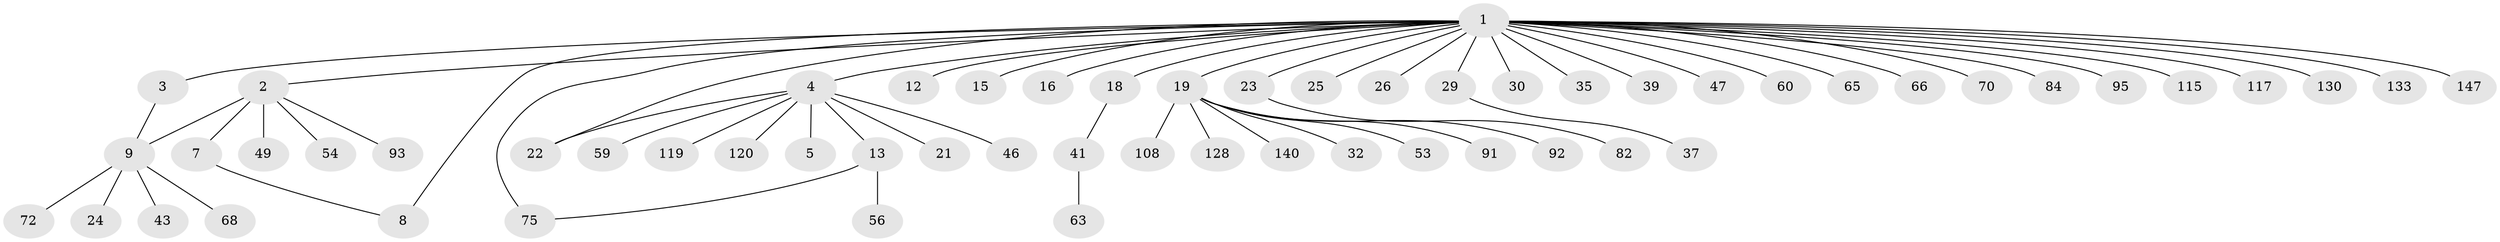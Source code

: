 // original degree distribution, {30: 0.006711409395973154, 7: 0.020134228187919462, 4: 0.040268456375838924, 12: 0.006711409395973154, 1: 0.6174496644295302, 2: 0.2080536912751678, 5: 0.020134228187919462, 6: 0.006711409395973154, 11: 0.006711409395973154, 8: 0.006711409395973154, 3: 0.06040268456375839}
// Generated by graph-tools (version 1.1) at 2025/18/03/04/25 18:18:28]
// undirected, 59 vertices, 62 edges
graph export_dot {
graph [start="1"]
  node [color=gray90,style=filled];
  1;
  2;
  3 [super="+33+77+67"];
  4 [super="+51+6+105"];
  5;
  7 [super="+42+17+50"];
  8 [super="+64+90+102+111+10+45"];
  9 [super="+14+11+113+38"];
  12;
  13 [super="+27+34+101+122+88+134+73+44"];
  15;
  16 [super="+138"];
  18 [super="+57+116+143+28+31+69"];
  19 [super="+20"];
  21 [super="+99+96+74"];
  22 [super="+103+132"];
  23 [super="+52+106+76"];
  24;
  25 [super="+104+83"];
  26 [super="+142+131+61"];
  29 [super="+36+48"];
  30;
  32;
  35;
  37 [super="+40+118"];
  39;
  41 [super="+58"];
  43 [super="+55"];
  46 [super="+71"];
  47;
  49 [super="+94"];
  53;
  54;
  56;
  59;
  60 [super="+107"];
  63;
  65;
  66;
  68;
  70 [super="+78"];
  72 [super="+87"];
  75 [super="+97+124+85"];
  82;
  84;
  91;
  92 [super="+112"];
  93;
  95 [super="+98"];
  108;
  115;
  117;
  119;
  120 [super="+149"];
  128;
  130;
  133;
  140;
  147;
  1 -- 2;
  1 -- 3;
  1 -- 4;
  1 -- 12;
  1 -- 15;
  1 -- 16;
  1 -- 18;
  1 -- 19;
  1 -- 22;
  1 -- 23;
  1 -- 25;
  1 -- 26;
  1 -- 29;
  1 -- 30;
  1 -- 35;
  1 -- 39;
  1 -- 47;
  1 -- 60;
  1 -- 65;
  1 -- 66;
  1 -- 70;
  1 -- 75;
  1 -- 84;
  1 -- 95;
  1 -- 115;
  1 -- 117;
  1 -- 130;
  1 -- 133;
  1 -- 147;
  1 -- 8;
  2 -- 7 [weight=2];
  2 -- 9;
  2 -- 49;
  2 -- 54;
  2 -- 93;
  3 -- 9;
  4 -- 5;
  4 -- 13;
  4 -- 21 [weight=2];
  4 -- 22;
  4 -- 46;
  4 -- 59;
  4 -- 119;
  4 -- 120;
  7 -- 8;
  9 -- 43;
  9 -- 68;
  9 -- 24;
  9 -- 72;
  13 -- 56;
  13 -- 75;
  18 -- 41;
  19 -- 32;
  19 -- 128;
  19 -- 108;
  19 -- 140;
  19 -- 53;
  19 -- 91;
  19 -- 92;
  23 -- 82;
  29 -- 37;
  41 -- 63;
}
